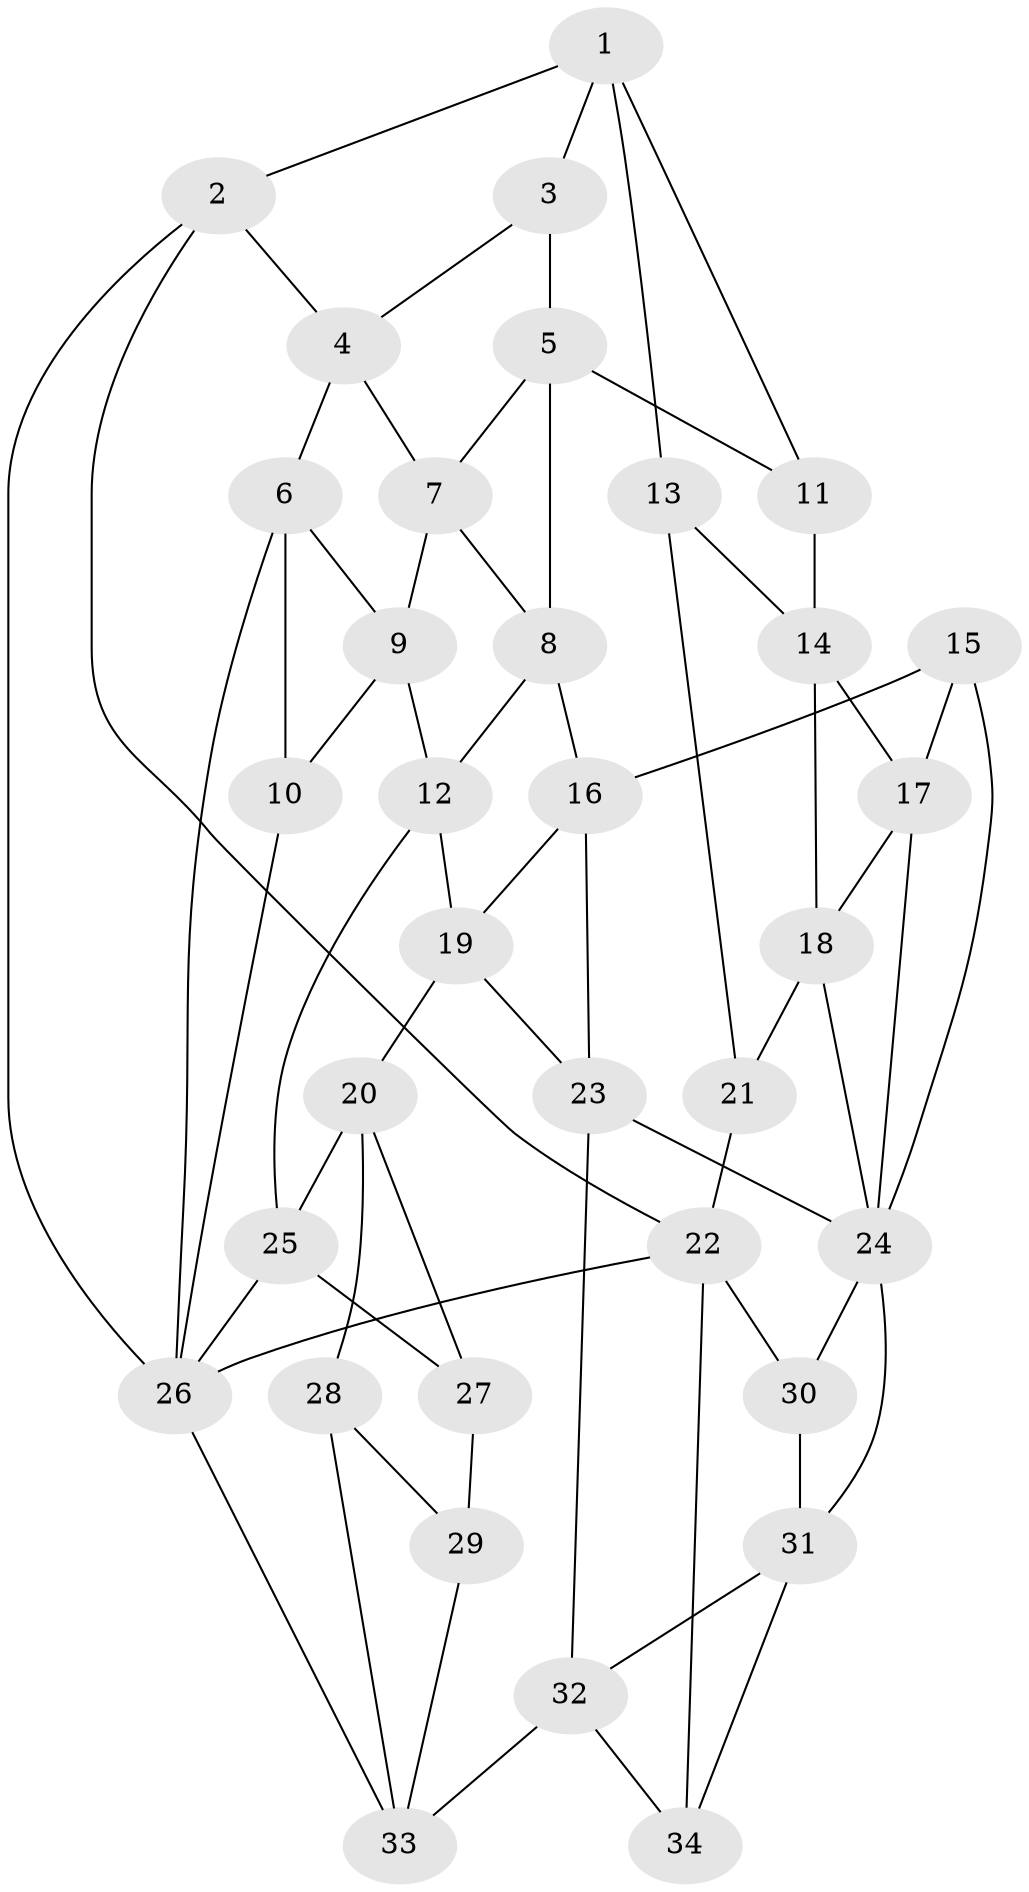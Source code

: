 // original degree distribution, {3: 0.029411764705882353, 4: 0.27941176470588236, 5: 0.4411764705882353, 6: 0.25}
// Generated by graph-tools (version 1.1) at 2025/27/03/09/25 03:27:04]
// undirected, 34 vertices, 65 edges
graph export_dot {
graph [start="1"]
  node [color=gray90,style=filled];
  1;
  2;
  3;
  4;
  5;
  6;
  7;
  8;
  9;
  10;
  11;
  12;
  13;
  14;
  15;
  16;
  17;
  18;
  19;
  20;
  21;
  22;
  23;
  24;
  25;
  26;
  27;
  28;
  29;
  30;
  31;
  32;
  33;
  34;
  1 -- 2 [weight=1.0];
  1 -- 3 [weight=1.0];
  1 -- 11 [weight=1.0];
  1 -- 13 [weight=1.0];
  2 -- 4 [weight=1.0];
  2 -- 22 [weight=1.0];
  2 -- 26 [weight=1.0];
  3 -- 4 [weight=1.0];
  3 -- 5 [weight=1.0];
  4 -- 6 [weight=1.0];
  4 -- 7 [weight=1.0];
  5 -- 7 [weight=1.0];
  5 -- 8 [weight=1.0];
  5 -- 11 [weight=1.0];
  6 -- 9 [weight=1.0];
  6 -- 10 [weight=1.0];
  6 -- 26 [weight=1.0];
  7 -- 8 [weight=1.0];
  7 -- 9 [weight=1.0];
  8 -- 12 [weight=1.0];
  8 -- 16 [weight=1.0];
  9 -- 10 [weight=1.0];
  9 -- 12 [weight=1.0];
  10 -- 26 [weight=1.0];
  11 -- 14 [weight=1.0];
  12 -- 19 [weight=1.0];
  12 -- 25 [weight=1.0];
  13 -- 14 [weight=1.0];
  13 -- 21 [weight=2.0];
  14 -- 17 [weight=1.0];
  14 -- 18 [weight=1.0];
  15 -- 16 [weight=1.0];
  15 -- 17 [weight=1.0];
  15 -- 24 [weight=1.0];
  16 -- 19 [weight=1.0];
  16 -- 23 [weight=1.0];
  17 -- 18 [weight=1.0];
  17 -- 24 [weight=1.0];
  18 -- 21 [weight=1.0];
  18 -- 24 [weight=1.0];
  19 -- 20 [weight=1.0];
  19 -- 23 [weight=1.0];
  20 -- 25 [weight=1.0];
  20 -- 27 [weight=1.0];
  20 -- 28 [weight=1.0];
  21 -- 22 [weight=1.0];
  22 -- 26 [weight=1.0];
  22 -- 30 [weight=1.0];
  22 -- 34 [weight=1.0];
  23 -- 24 [weight=1.0];
  23 -- 32 [weight=1.0];
  24 -- 30 [weight=1.0];
  24 -- 31 [weight=1.0];
  25 -- 26 [weight=3.0];
  25 -- 27 [weight=1.0];
  26 -- 33 [weight=1.0];
  27 -- 29 [weight=2.0];
  28 -- 29 [weight=1.0];
  28 -- 33 [weight=1.0];
  29 -- 33 [weight=1.0];
  30 -- 31 [weight=1.0];
  31 -- 32 [weight=1.0];
  31 -- 34 [weight=1.0];
  32 -- 33 [weight=1.0];
  32 -- 34 [weight=1.0];
}
